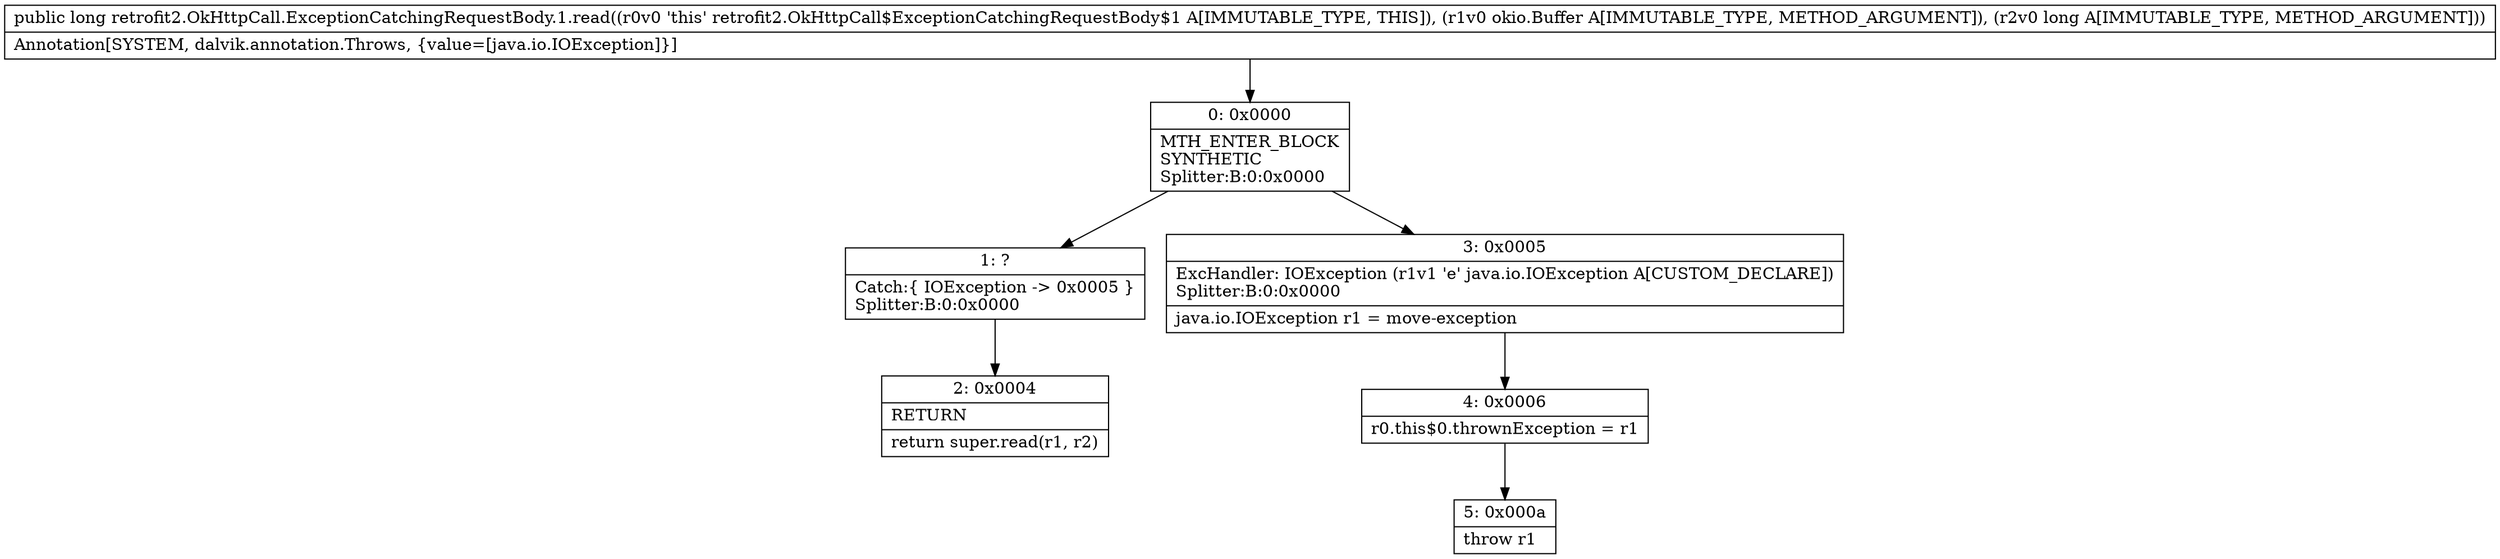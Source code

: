 digraph "CFG forretrofit2.OkHttpCall.ExceptionCatchingRequestBody.1.read(Lokio\/Buffer;J)J" {
Node_0 [shape=record,label="{0\:\ 0x0000|MTH_ENTER_BLOCK\lSYNTHETIC\lSplitter:B:0:0x0000\l}"];
Node_1 [shape=record,label="{1\:\ ?|Catch:\{ IOException \-\> 0x0005 \}\lSplitter:B:0:0x0000\l}"];
Node_2 [shape=record,label="{2\:\ 0x0004|RETURN\l|return super.read(r1, r2)\l}"];
Node_3 [shape=record,label="{3\:\ 0x0005|ExcHandler: IOException (r1v1 'e' java.io.IOException A[CUSTOM_DECLARE])\lSplitter:B:0:0x0000\l|java.io.IOException r1 = move\-exception\l}"];
Node_4 [shape=record,label="{4\:\ 0x0006|r0.this$0.thrownException = r1\l}"];
Node_5 [shape=record,label="{5\:\ 0x000a|throw r1\l}"];
MethodNode[shape=record,label="{public long retrofit2.OkHttpCall.ExceptionCatchingRequestBody.1.read((r0v0 'this' retrofit2.OkHttpCall$ExceptionCatchingRequestBody$1 A[IMMUTABLE_TYPE, THIS]), (r1v0 okio.Buffer A[IMMUTABLE_TYPE, METHOD_ARGUMENT]), (r2v0 long A[IMMUTABLE_TYPE, METHOD_ARGUMENT]))  | Annotation[SYSTEM, dalvik.annotation.Throws, \{value=[java.io.IOException]\}]\l}"];
MethodNode -> Node_0;
Node_0 -> Node_1;
Node_0 -> Node_3;
Node_1 -> Node_2;
Node_3 -> Node_4;
Node_4 -> Node_5;
}

